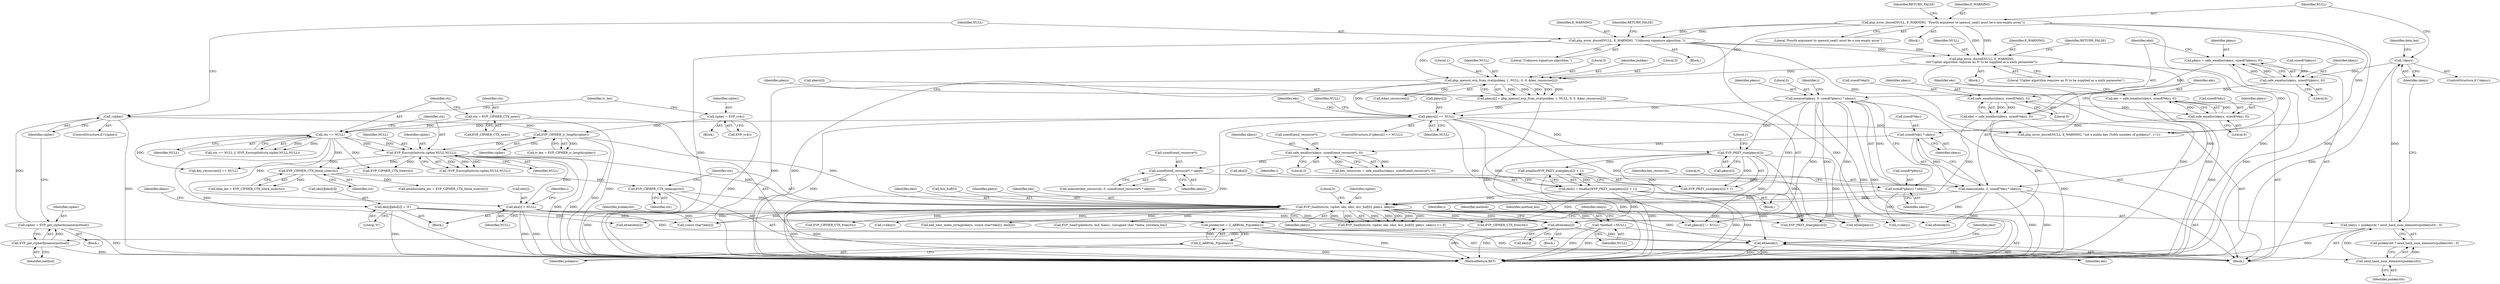 digraph "0_php_91826a311dd37f4c4e5d605fa7af331e80ddd4c3@pointer" {
"1000525" [label="(Call,efree(eks[i]))"];
"1000459" [label="(Call,eks[i] = NULL)"];
"1000337" [label="(Call,EVP_EncryptInit(ctx,cipher,NULL,NULL))"];
"1000333" [label="(Call,ctx == NULL)"];
"1000328" [label="(Call,ctx = EVP_CIPHER_CTX_new())"];
"1000299" [label="(Call,pkeys[i] == NULL)"];
"1000284" [label="(Call,pkeys[i] = php_openssl_evp_from_zval(pubkey, 1, NULL, 0, 0, &key_resources[i]))"];
"1000288" [label="(Call,php_openssl_evp_from_zval(pubkey, 1, NULL, 0, 0, &key_resources[i]))"];
"1000199" [label="(Call,php_error_docref(NULL, E_WARNING, \"Unknown signature algorithm.\"))"];
"1000180" [label="(Call,php_error_docref(NULL, E_WARNING, \"Fourth argument to openssl_seal() must be a non-empty array\"))"];
"1000221" [label="(Call,php_error_docref(NULL, E_WARNING,\n\t\t\t\t\"Cipher algorithm requires an IV to be supplied as a sixth parameter\"))"];
"1000272" [label="(Call,memset(pkeys, 0, sizeof(*pkeys) * nkeys))"];
"1000226" [label="(Call,pkeys = safe_emalloc(nkeys, sizeof(*pkeys), 0))"];
"1000228" [label="(Call,safe_emalloc(nkeys, sizeof(*pkeys), 0))"];
"1000177" [label="(Call,!nkeys)"];
"1000169" [label="(Call,nkeys = pubkeysht ? zend_hash_num_elements(pubkeysht) : 0)"];
"1000173" [label="(Call,zend_hash_num_elements(pubkeysht))"];
"1000165" [label="(Call,pubkeysht = Z_ARRVAL_P(pubkeys))"];
"1000167" [label="(Call,Z_ARRVAL_P(pubkeys))"];
"1000275" [label="(Call,sizeof(*pkeys) * nkeys)"];
"1000268" [label="(Call,sizeof(zend_resource*) * nkeys)"];
"1000260" [label="(Call,safe_emalloc(nkeys, sizeof(zend_resource*), 0))"];
"1000253" [label="(Call,sizeof(*eks) * nkeys)"];
"1000244" [label="(Call,safe_emalloc(nkeys, sizeof(*eks), 0))"];
"1000236" [label="(Call,safe_emalloc(nkeys, sizeof(*eksl), 0))"];
"1000211" [label="(Call,EVP_CIPHER_iv_length(cipher))"];
"1000206" [label="(Call,cipher = EVP_rc4())"];
"1000196" [label="(Call,!cipher)"];
"1000191" [label="(Call,cipher = EVP_get_cipherbyname(method))"];
"1000193" [label="(Call,EVP_get_cipherbyname(method))"];
"1000132" [label="(Call,*method =NULL)"];
"1000250" [label="(Call,memset(eks, 0, sizeof(*eks) * nkeys))"];
"1000242" [label="(Call,eks = safe_emalloc(nkeys, sizeof(*eks), 0))"];
"1000314" [label="(Call,eks[i] = emalloc(EVP_PKEY_size(pkeys[i]) + 1))"];
"1000318" [label="(Call,emalloc(EVP_PKEY_size(pkeys[i]) + 1))"];
"1000320" [label="(Call,EVP_PKEY_size(pkeys[i]))"];
"1000436" [label="(Call,eks[i][eksl[i]] = '\0')"];
"1000360" [label="(Call,EVP_SealInit(ctx, cipher, eks, eksl, &iv_buf[0], pkeys, nkeys))"];
"1000355" [label="(Call,EVP_CIPHER_CTX_cleanup(ctx))"];
"1000353" [label="(Call,EVP_CIPHER_CTX_block_size(ctx))"];
"1000234" [label="(Call,eksl = safe_emalloc(nkeys, sizeof(*eksl), 0))"];
"1000529" [label="(Call,efree(eks))"];
"1000166" [label="(Identifier,pubkeysht)"];
"1000293" [label="(Literal,0)"];
"1000272" [label="(Call,memset(pkeys, 0, sizeof(*pkeys) * nkeys))"];
"1000321" [label="(Call,pkeys[i])"];
"1000532" [label="(Identifier,eksl)"];
"1000221" [label="(Call,php_error_docref(NULL, E_WARNING,\n\t\t\t\t\"Cipher algorithm requires an IV to be supplied as a sixth parameter\"))"];
"1000203" [label="(Identifier,RETURN_FALSE)"];
"1000242" [label="(Call,eks = safe_emalloc(nkeys, sizeof(*eks), 0))"];
"1000343" [label="(Call,EVP_CIPHER_CTX_free(ctx))"];
"1000168" [label="(Identifier,pubkeys)"];
"1000246" [label="(Call,sizeof(*eks))"];
"1000501" [label="(Identifier,i)"];
"1000262" [label="(Call,sizeof(zend_resource*))"];
"1000356" [label="(Identifier,ctx)"];
"1000290" [label="(Literal,1)"];
"1000192" [label="(Identifier,cipher)"];
"1000374" [label="(Call,EVP_SealUpdate(ctx, buf, &len1, (unsigned char *)data, (int)data_len))"];
"1000524" [label="(Block,)"];
"1000194" [label="(Identifier,method)"];
"1000169" [label="(Call,nkeys = pubkeysht ? zend_hash_num_elements(pubkeysht) : 0)"];
"1000170" [label="(Identifier,nkeys)"];
"1000351" [label="(Call,data_len + EVP_CIPHER_CTX_block_size(ctx))"];
"1000238" [label="(Call,sizeof(*eksl))"];
"1000326" [label="(Identifier,i)"];
"1000209" [label="(Call,iv_len = EVP_CIPHER_iv_length(cipher))"];
"1000195" [label="(ControlStructure,if (!cipher))"];
"1000165" [label="(Call,pubkeysht = Z_ARRVAL_P(pubkeys))"];
"1000132" [label="(Call,*method =NULL)"];
"1000510" [label="(Call,pkeys[i] != NULL)"];
"1000252" [label="(Literal,0)"];
"1000178" [label="(Identifier,nkeys)"];
"1000167" [label="(Call,Z_ARRVAL_P(pubkeys))"];
"1000364" [label="(Identifier,eksl)"];
"1000180" [label="(Call,php_error_docref(NULL, E_WARNING, \"Fourth argument to openssl_seal() must be a non-empty array\"))"];
"1000353" [label="(Call,EVP_CIPHER_CTX_block_size(ctx))"];
"1000533" [label="(Call,efree(pkeys))"];
"1000460" [label="(Call,eks[i])"];
"1000260" [label="(Call,safe_emalloc(nkeys, sizeof(zend_resource*), 0))"];
"1000234" [label="(Call,eksl = safe_emalloc(nkeys, sizeof(*eksl), 0))"];
"1000134" [label="(Identifier,NULL)"];
"1000370" [label="(Identifier,nkeys)"];
"1000362" [label="(Identifier,cipher)"];
"1000191" [label="(Call,cipher = EVP_get_cipherbyname(method))"];
"1000320" [label="(Call,EVP_PKEY_size(pkeys[i]))"];
"1000284" [label="(Call,pkeys[i] = php_openssl_evp_from_zval(pubkey, 1, NULL, 0, 0, &key_resources[i]))"];
"1000226" [label="(Call,pkeys = safe_emalloc(nkeys, sizeof(*pkeys), 0))"];
"1000268" [label="(Call,sizeof(zend_resource*) * nkeys)"];
"1000197" [label="(Identifier,cipher)"];
"1000525" [label="(Call,efree(eks[i]))"];
"1000315" [label="(Call,eks[i])"];
"1000177" [label="(Call,!nkeys)"];
"1000212" [label="(Identifier,cipher)"];
"1000294" [label="(Call,&key_resources[i])"];
"1000291" [label="(Identifier,NULL)"];
"1000251" [label="(Identifier,eks)"];
"1000259" [label="(Identifier,key_resources)"];
"1000208" [label="(Call,EVP_rc4())"];
"1000446" [label="(Identifier,ekeys)"];
"1000244" [label="(Call,safe_emalloc(nkeys, sizeof(*eks), 0))"];
"1000220" [label="(Block,)"];
"1000249" [label="(Literal,0)"];
"1000330" [label="(Call,EVP_CIPHER_CTX_new())"];
"1000237" [label="(Identifier,nkeys)"];
"1000261" [label="(Identifier,nkeys)"];
"1000171" [label="(Call,pubkeysht ? zend_hash_num_elements(pubkeysht) : 0)"];
"1000279" [label="(Identifier,nkeys)"];
"1000241" [label="(Literal,0)"];
"1000332" [label="(Call,ctx == NULL || !EVP_EncryptInit(ctx,cipher,NULL,NULL))"];
"1000207" [label="(Identifier,cipher)"];
"1000182" [label="(Identifier,E_WARNING)"];
"1000183" [label="(Literal,\"Fourth argument to openssl_seal() must be a non-empty array\")"];
"1000531" [label="(Call,efree(eksl))"];
"1000200" [label="(Identifier,NULL)"];
"1000361" [label="(Identifier,ctx)"];
"1000264" [label="(Literal,0)"];
"1000184" [label="(Identifier,RETURN_FALSE)"];
"1000336" [label="(Call,!EVP_EncryptInit(ctx,cipher,NULL,NULL))"];
"1000257" [label="(Identifier,nkeys)"];
"1000205" [label="(Block,)"];
"1000245" [label="(Identifier,nkeys)"];
"1000459" [label="(Call,eks[i] = NULL)"];
"1000224" [label="(Literal,\"Cipher algorithm requires an IV to be supplied as a sixth parameter\")"];
"1000292" [label="(Literal,0)"];
"1000340" [label="(Identifier,NULL)"];
"1000186" [label="(Identifier,data_len)"];
"1000365" [label="(Call,&iv_buf[0])"];
"1000497" [label="(Call,i<nkeys)"];
"1000463" [label="(Identifier,NULL)"];
"1000300" [label="(Call,pkeys[i])"];
"1000359" [label="(Call,EVP_SealInit(ctx, cipher, eks, eksl, &iv_buf[0], pkeys, nkeys) <= 0)"];
"1000206" [label="(Call,cipher = EVP_rc4())"];
"1000210" [label="(Identifier,iv_len)"];
"1000354" [label="(Identifier,ctx)"];
"1000335" [label="(Identifier,NULL)"];
"1000299" [label="(Call,pkeys[i] == NULL)"];
"1000137" [label="(Identifier,method_len)"];
"1000181" [label="(Identifier,NULL)"];
"1000329" [label="(Identifier,ctx)"];
"1000305" [label="(Call,php_error_docref(NULL, E_WARNING, \"not a public key (%dth member of pubkeys)\", i+1))"];
"1000190" [label="(Block,)"];
"1000258" [label="(Call,key_resources = safe_emalloc(nkeys, sizeof(zend_resource*), 0))"];
"1000324" [label="(Literal,1)"];
"1000301" [label="(Identifier,pkeys)"];
"1000369" [label="(Identifier,pkeys)"];
"1000490" [label="(Call,EVP_CIPHER_CTX_free(ctx))"];
"1000444" [label="(Literal,'\0')"];
"1000276" [label="(Call,sizeof(*pkeys))"];
"1000228" [label="(Call,safe_emalloc(nkeys, sizeof(*pkeys), 0))"];
"1000179" [label="(Block,)"];
"1000271" [label="(Identifier,nkeys)"];
"1000318" [label="(Call,emalloc(EVP_PKEY_size(pkeys[i]) + 1))"];
"1000227" [label="(Identifier,pkeys)"];
"1000201" [label="(Identifier,E_WARNING)"];
"1000196" [label="(Call,!cipher)"];
"1000288" [label="(Call,php_openssl_evp_from_zval(pubkey, 1, NULL, 0, 0, &key_resources[i]))"];
"1000243" [label="(Identifier,eks)"];
"1000436" [label="(Call,eks[i][eksl[i]] = '\0')"];
"1000537" [label="(MethodReturn,RET)"];
"1000341" [label="(Identifier,NULL)"];
"1000199" [label="(Call,php_error_docref(NULL, E_WARNING, \"Unknown signature algorithm.\"))"];
"1000273" [label="(Identifier,pkeys)"];
"1000338" [label="(Identifier,ctx)"];
"1000275" [label="(Call,sizeof(*pkeys) * nkeys)"];
"1000176" [label="(ControlStructure,if (!nkeys))"];
"1000236" [label="(Call,safe_emalloc(nkeys, sizeof(*eksl), 0))"];
"1000174" [label="(Identifier,pubkeysht)"];
"1000316" [label="(Identifier,eks)"];
"1000223" [label="(Identifier,E_WARNING)"];
"1000225" [label="(Identifier,RETURN_FALSE)"];
"1000355" [label="(Call,EVP_CIPHER_CTX_cleanup(ctx))"];
"1000363" [label="(Identifier,eks)"];
"1000193" [label="(Call,EVP_get_cipherbyname(method))"];
"1000516" [label="(Call,EVP_PKEY_free(pkeys[i]))"];
"1000222" [label="(Identifier,NULL)"];
"1000360" [label="(Call,EVP_SealInit(ctx, cipher, eks, eksl, &iv_buf[0], pkeys, nkeys))"];
"1000505" [label="(Call,key_resources[i] == NULL)"];
"1000235" [label="(Identifier,eksl)"];
"1000306" [label="(Identifier,NULL)"];
"1000211" [label="(Call,EVP_CIPHER_iv_length(cipher))"];
"1000434" [label="(Identifier,i)"];
"1000435" [label="(Block,)"];
"1000202" [label="(Literal,\"Unknown signature algorithm.\")"];
"1000233" [label="(Literal,0)"];
"1000396" [label="(Call,EVP_CIPHER_CTX_free(ctx))"];
"1000105" [label="(Block,)"];
"1000173" [label="(Call,zend_hash_num_elements(pubkeysht))"];
"1000430" [label="(Call,i<nkeys)"];
"1000289" [label="(Identifier,pubkey)"];
"1000230" [label="(Call,sizeof(*pkeys))"];
"1000229" [label="(Identifier,nkeys)"];
"1000455" [label="(Call,efree(eks[i]))"];
"1000285" [label="(Call,pkeys[i])"];
"1000445" [label="(Call,add_next_index_stringl(ekeys, (const char*)eks[i], eksl[i]))"];
"1000371" [label="(Literal,0)"];
"1000254" [label="(Call,sizeof(*eks))"];
"1000253" [label="(Call,sizeof(*eks) * nkeys)"];
"1000437" [label="(Call,eks[i][eksl[i]])"];
"1000303" [label="(Identifier,NULL)"];
"1000530" [label="(Identifier,eks)"];
"1000334" [label="(Identifier,ctx)"];
"1000283" [label="(Block,)"];
"1000447" [label="(Call,(const char*)eks[i])"];
"1000333" [label="(Call,ctx == NULL)"];
"1000314" [label="(Call,eks[i] = emalloc(EVP_PKEY_size(pkeys[i]) + 1))"];
"1000269" [label="(Call,sizeof(zend_resource*))"];
"1000526" [label="(Call,eks[i])"];
"1000274" [label="(Literal,0)"];
"1000350" [label="(Call,emalloc(data_len + EVP_CIPHER_CTX_block_size(ctx)))"];
"1000133" [label="(Identifier,method)"];
"1000250" [label="(Call,memset(eks, 0, sizeof(*eks) * nkeys))"];
"1000298" [label="(ControlStructure,if (pkeys[i] == NULL))"];
"1000281" [label="(Identifier,i)"];
"1000339" [label="(Identifier,cipher)"];
"1000328" [label="(Call,ctx = EVP_CIPHER_CTX_new())"];
"1000198" [label="(Block,)"];
"1000265" [label="(Call,memset(key_resources, 0, sizeof(zend_resource*) * nkeys))"];
"1000529" [label="(Call,efree(eks))"];
"1000337" [label="(Call,EVP_EncryptInit(ctx,cipher,NULL,NULL))"];
"1000319" [label="(Call,EVP_PKEY_size(pkeys[i]) + 1)"];
"1000525" -> "1000524"  [label="AST: "];
"1000525" -> "1000526"  [label="CFG: "];
"1000526" -> "1000525"  [label="AST: "];
"1000501" -> "1000525"  [label="CFG: "];
"1000525" -> "1000537"  [label="DDG: "];
"1000525" -> "1000537"  [label="DDG: "];
"1000459" -> "1000525"  [label="DDG: "];
"1000250" -> "1000525"  [label="DDG: "];
"1000314" -> "1000525"  [label="DDG: "];
"1000436" -> "1000525"  [label="DDG: "];
"1000360" -> "1000525"  [label="DDG: "];
"1000525" -> "1000529"  [label="DDG: "];
"1000459" -> "1000435"  [label="AST: "];
"1000459" -> "1000463"  [label="CFG: "];
"1000460" -> "1000459"  [label="AST: "];
"1000463" -> "1000459"  [label="AST: "];
"1000434" -> "1000459"  [label="CFG: "];
"1000459" -> "1000537"  [label="DDG: "];
"1000459" -> "1000537"  [label="DDG: "];
"1000459" -> "1000447"  [label="DDG: "];
"1000337" -> "1000459"  [label="DDG: "];
"1000333" -> "1000459"  [label="DDG: "];
"1000459" -> "1000529"  [label="DDG: "];
"1000337" -> "1000336"  [label="AST: "];
"1000337" -> "1000341"  [label="CFG: "];
"1000338" -> "1000337"  [label="AST: "];
"1000339" -> "1000337"  [label="AST: "];
"1000340" -> "1000337"  [label="AST: "];
"1000341" -> "1000337"  [label="AST: "];
"1000336" -> "1000337"  [label="CFG: "];
"1000337" -> "1000537"  [label="DDG: "];
"1000337" -> "1000537"  [label="DDG: "];
"1000337" -> "1000336"  [label="DDG: "];
"1000337" -> "1000336"  [label="DDG: "];
"1000337" -> "1000336"  [label="DDG: "];
"1000333" -> "1000337"  [label="DDG: "];
"1000333" -> "1000337"  [label="DDG: "];
"1000211" -> "1000337"  [label="DDG: "];
"1000337" -> "1000343"  [label="DDG: "];
"1000337" -> "1000353"  [label="DDG: "];
"1000337" -> "1000360"  [label="DDG: "];
"1000337" -> "1000505"  [label="DDG: "];
"1000333" -> "1000332"  [label="AST: "];
"1000333" -> "1000335"  [label="CFG: "];
"1000334" -> "1000333"  [label="AST: "];
"1000335" -> "1000333"  [label="AST: "];
"1000338" -> "1000333"  [label="CFG: "];
"1000332" -> "1000333"  [label="CFG: "];
"1000333" -> "1000537"  [label="DDG: "];
"1000333" -> "1000332"  [label="DDG: "];
"1000333" -> "1000332"  [label="DDG: "];
"1000328" -> "1000333"  [label="DDG: "];
"1000299" -> "1000333"  [label="DDG: "];
"1000333" -> "1000343"  [label="DDG: "];
"1000333" -> "1000353"  [label="DDG: "];
"1000333" -> "1000505"  [label="DDG: "];
"1000328" -> "1000105"  [label="AST: "];
"1000328" -> "1000330"  [label="CFG: "];
"1000329" -> "1000328"  [label="AST: "];
"1000330" -> "1000328"  [label="AST: "];
"1000334" -> "1000328"  [label="CFG: "];
"1000328" -> "1000537"  [label="DDG: "];
"1000299" -> "1000298"  [label="AST: "];
"1000299" -> "1000303"  [label="CFG: "];
"1000300" -> "1000299"  [label="AST: "];
"1000303" -> "1000299"  [label="AST: "];
"1000306" -> "1000299"  [label="CFG: "];
"1000316" -> "1000299"  [label="CFG: "];
"1000299" -> "1000537"  [label="DDG: "];
"1000299" -> "1000537"  [label="DDG: "];
"1000284" -> "1000299"  [label="DDG: "];
"1000272" -> "1000299"  [label="DDG: "];
"1000288" -> "1000299"  [label="DDG: "];
"1000299" -> "1000305"  [label="DDG: "];
"1000299" -> "1000320"  [label="DDG: "];
"1000299" -> "1000510"  [label="DDG: "];
"1000299" -> "1000516"  [label="DDG: "];
"1000299" -> "1000533"  [label="DDG: "];
"1000284" -> "1000283"  [label="AST: "];
"1000284" -> "1000288"  [label="CFG: "];
"1000285" -> "1000284"  [label="AST: "];
"1000288" -> "1000284"  [label="AST: "];
"1000301" -> "1000284"  [label="CFG: "];
"1000284" -> "1000537"  [label="DDG: "];
"1000288" -> "1000284"  [label="DDG: "];
"1000288" -> "1000284"  [label="DDG: "];
"1000288" -> "1000284"  [label="DDG: "];
"1000288" -> "1000284"  [label="DDG: "];
"1000288" -> "1000284"  [label="DDG: "];
"1000288" -> "1000294"  [label="CFG: "];
"1000289" -> "1000288"  [label="AST: "];
"1000290" -> "1000288"  [label="AST: "];
"1000291" -> "1000288"  [label="AST: "];
"1000292" -> "1000288"  [label="AST: "];
"1000293" -> "1000288"  [label="AST: "];
"1000294" -> "1000288"  [label="AST: "];
"1000288" -> "1000537"  [label="DDG: "];
"1000288" -> "1000537"  [label="DDG: "];
"1000199" -> "1000288"  [label="DDG: "];
"1000180" -> "1000288"  [label="DDG: "];
"1000221" -> "1000288"  [label="DDG: "];
"1000199" -> "1000198"  [label="AST: "];
"1000199" -> "1000202"  [label="CFG: "];
"1000200" -> "1000199"  [label="AST: "];
"1000201" -> "1000199"  [label="AST: "];
"1000202" -> "1000199"  [label="AST: "];
"1000203" -> "1000199"  [label="CFG: "];
"1000199" -> "1000537"  [label="DDG: "];
"1000199" -> "1000537"  [label="DDG: "];
"1000180" -> "1000199"  [label="DDG: "];
"1000180" -> "1000199"  [label="DDG: "];
"1000199" -> "1000221"  [label="DDG: "];
"1000199" -> "1000221"  [label="DDG: "];
"1000199" -> "1000305"  [label="DDG: "];
"1000180" -> "1000179"  [label="AST: "];
"1000180" -> "1000183"  [label="CFG: "];
"1000181" -> "1000180"  [label="AST: "];
"1000182" -> "1000180"  [label="AST: "];
"1000183" -> "1000180"  [label="AST: "];
"1000184" -> "1000180"  [label="CFG: "];
"1000180" -> "1000537"  [label="DDG: "];
"1000180" -> "1000537"  [label="DDG: "];
"1000180" -> "1000221"  [label="DDG: "];
"1000180" -> "1000221"  [label="DDG: "];
"1000180" -> "1000305"  [label="DDG: "];
"1000221" -> "1000220"  [label="AST: "];
"1000221" -> "1000224"  [label="CFG: "];
"1000222" -> "1000221"  [label="AST: "];
"1000223" -> "1000221"  [label="AST: "];
"1000224" -> "1000221"  [label="AST: "];
"1000225" -> "1000221"  [label="CFG: "];
"1000221" -> "1000537"  [label="DDG: "];
"1000221" -> "1000537"  [label="DDG: "];
"1000221" -> "1000305"  [label="DDG: "];
"1000272" -> "1000105"  [label="AST: "];
"1000272" -> "1000275"  [label="CFG: "];
"1000273" -> "1000272"  [label="AST: "];
"1000274" -> "1000272"  [label="AST: "];
"1000275" -> "1000272"  [label="AST: "];
"1000281" -> "1000272"  [label="CFG: "];
"1000272" -> "1000537"  [label="DDG: "];
"1000272" -> "1000537"  [label="DDG: "];
"1000226" -> "1000272"  [label="DDG: "];
"1000275" -> "1000272"  [label="DDG: "];
"1000272" -> "1000320"  [label="DDG: "];
"1000272" -> "1000360"  [label="DDG: "];
"1000272" -> "1000510"  [label="DDG: "];
"1000272" -> "1000516"  [label="DDG: "];
"1000272" -> "1000533"  [label="DDG: "];
"1000226" -> "1000105"  [label="AST: "];
"1000226" -> "1000228"  [label="CFG: "];
"1000227" -> "1000226"  [label="AST: "];
"1000228" -> "1000226"  [label="AST: "];
"1000235" -> "1000226"  [label="CFG: "];
"1000226" -> "1000537"  [label="DDG: "];
"1000228" -> "1000226"  [label="DDG: "];
"1000228" -> "1000226"  [label="DDG: "];
"1000228" -> "1000233"  [label="CFG: "];
"1000229" -> "1000228"  [label="AST: "];
"1000230" -> "1000228"  [label="AST: "];
"1000233" -> "1000228"  [label="AST: "];
"1000177" -> "1000228"  [label="DDG: "];
"1000228" -> "1000236"  [label="DDG: "];
"1000177" -> "1000176"  [label="AST: "];
"1000177" -> "1000178"  [label="CFG: "];
"1000178" -> "1000177"  [label="AST: "];
"1000181" -> "1000177"  [label="CFG: "];
"1000186" -> "1000177"  [label="CFG: "];
"1000177" -> "1000537"  [label="DDG: "];
"1000169" -> "1000177"  [label="DDG: "];
"1000169" -> "1000105"  [label="AST: "];
"1000169" -> "1000171"  [label="CFG: "];
"1000170" -> "1000169"  [label="AST: "];
"1000171" -> "1000169"  [label="AST: "];
"1000178" -> "1000169"  [label="CFG: "];
"1000169" -> "1000537"  [label="DDG: "];
"1000173" -> "1000169"  [label="DDG: "];
"1000173" -> "1000171"  [label="AST: "];
"1000173" -> "1000174"  [label="CFG: "];
"1000174" -> "1000173"  [label="AST: "];
"1000171" -> "1000173"  [label="CFG: "];
"1000173" -> "1000171"  [label="DDG: "];
"1000165" -> "1000173"  [label="DDG: "];
"1000165" -> "1000105"  [label="AST: "];
"1000165" -> "1000167"  [label="CFG: "];
"1000166" -> "1000165"  [label="AST: "];
"1000167" -> "1000165"  [label="AST: "];
"1000170" -> "1000165"  [label="CFG: "];
"1000165" -> "1000537"  [label="DDG: "];
"1000167" -> "1000165"  [label="DDG: "];
"1000167" -> "1000168"  [label="CFG: "];
"1000168" -> "1000167"  [label="AST: "];
"1000167" -> "1000537"  [label="DDG: "];
"1000275" -> "1000279"  [label="CFG: "];
"1000276" -> "1000275"  [label="AST: "];
"1000279" -> "1000275"  [label="AST: "];
"1000268" -> "1000275"  [label="DDG: "];
"1000275" -> "1000360"  [label="DDG: "];
"1000275" -> "1000497"  [label="DDG: "];
"1000268" -> "1000265"  [label="AST: "];
"1000268" -> "1000271"  [label="CFG: "];
"1000269" -> "1000268"  [label="AST: "];
"1000271" -> "1000268"  [label="AST: "];
"1000265" -> "1000268"  [label="CFG: "];
"1000268" -> "1000265"  [label="DDG: "];
"1000260" -> "1000268"  [label="DDG: "];
"1000260" -> "1000258"  [label="AST: "];
"1000260" -> "1000264"  [label="CFG: "];
"1000261" -> "1000260"  [label="AST: "];
"1000262" -> "1000260"  [label="AST: "];
"1000264" -> "1000260"  [label="AST: "];
"1000258" -> "1000260"  [label="CFG: "];
"1000260" -> "1000258"  [label="DDG: "];
"1000260" -> "1000258"  [label="DDG: "];
"1000253" -> "1000260"  [label="DDG: "];
"1000253" -> "1000250"  [label="AST: "];
"1000253" -> "1000257"  [label="CFG: "];
"1000254" -> "1000253"  [label="AST: "];
"1000257" -> "1000253"  [label="AST: "];
"1000250" -> "1000253"  [label="CFG: "];
"1000253" -> "1000250"  [label="DDG: "];
"1000244" -> "1000253"  [label="DDG: "];
"1000244" -> "1000242"  [label="AST: "];
"1000244" -> "1000249"  [label="CFG: "];
"1000245" -> "1000244"  [label="AST: "];
"1000246" -> "1000244"  [label="AST: "];
"1000249" -> "1000244"  [label="AST: "];
"1000242" -> "1000244"  [label="CFG: "];
"1000244" -> "1000242"  [label="DDG: "];
"1000244" -> "1000242"  [label="DDG: "];
"1000236" -> "1000244"  [label="DDG: "];
"1000236" -> "1000234"  [label="AST: "];
"1000236" -> "1000241"  [label="CFG: "];
"1000237" -> "1000236"  [label="AST: "];
"1000238" -> "1000236"  [label="AST: "];
"1000241" -> "1000236"  [label="AST: "];
"1000234" -> "1000236"  [label="CFG: "];
"1000236" -> "1000234"  [label="DDG: "];
"1000236" -> "1000234"  [label="DDG: "];
"1000211" -> "1000209"  [label="AST: "];
"1000211" -> "1000212"  [label="CFG: "];
"1000212" -> "1000211"  [label="AST: "];
"1000209" -> "1000211"  [label="CFG: "];
"1000211" -> "1000537"  [label="DDG: "];
"1000211" -> "1000209"  [label="DDG: "];
"1000206" -> "1000211"  [label="DDG: "];
"1000196" -> "1000211"  [label="DDG: "];
"1000211" -> "1000360"  [label="DDG: "];
"1000206" -> "1000205"  [label="AST: "];
"1000206" -> "1000208"  [label="CFG: "];
"1000207" -> "1000206"  [label="AST: "];
"1000208" -> "1000206"  [label="AST: "];
"1000210" -> "1000206"  [label="CFG: "];
"1000206" -> "1000537"  [label="DDG: "];
"1000196" -> "1000195"  [label="AST: "];
"1000196" -> "1000197"  [label="CFG: "];
"1000197" -> "1000196"  [label="AST: "];
"1000200" -> "1000196"  [label="CFG: "];
"1000210" -> "1000196"  [label="CFG: "];
"1000196" -> "1000537"  [label="DDG: "];
"1000191" -> "1000196"  [label="DDG: "];
"1000191" -> "1000190"  [label="AST: "];
"1000191" -> "1000193"  [label="CFG: "];
"1000192" -> "1000191"  [label="AST: "];
"1000193" -> "1000191"  [label="AST: "];
"1000197" -> "1000191"  [label="CFG: "];
"1000191" -> "1000537"  [label="DDG: "];
"1000193" -> "1000191"  [label="DDG: "];
"1000193" -> "1000194"  [label="CFG: "];
"1000194" -> "1000193"  [label="AST: "];
"1000193" -> "1000537"  [label="DDG: "];
"1000132" -> "1000193"  [label="DDG: "];
"1000132" -> "1000105"  [label="AST: "];
"1000132" -> "1000134"  [label="CFG: "];
"1000133" -> "1000132"  [label="AST: "];
"1000134" -> "1000132"  [label="AST: "];
"1000137" -> "1000132"  [label="CFG: "];
"1000132" -> "1000537"  [label="DDG: "];
"1000132" -> "1000537"  [label="DDG: "];
"1000250" -> "1000105"  [label="AST: "];
"1000251" -> "1000250"  [label="AST: "];
"1000252" -> "1000250"  [label="AST: "];
"1000259" -> "1000250"  [label="CFG: "];
"1000250" -> "1000537"  [label="DDG: "];
"1000250" -> "1000537"  [label="DDG: "];
"1000242" -> "1000250"  [label="DDG: "];
"1000250" -> "1000360"  [label="DDG: "];
"1000250" -> "1000529"  [label="DDG: "];
"1000242" -> "1000105"  [label="AST: "];
"1000243" -> "1000242"  [label="AST: "];
"1000251" -> "1000242"  [label="CFG: "];
"1000242" -> "1000537"  [label="DDG: "];
"1000314" -> "1000283"  [label="AST: "];
"1000314" -> "1000318"  [label="CFG: "];
"1000315" -> "1000314"  [label="AST: "];
"1000318" -> "1000314"  [label="AST: "];
"1000326" -> "1000314"  [label="CFG: "];
"1000314" -> "1000537"  [label="DDG: "];
"1000314" -> "1000537"  [label="DDG: "];
"1000318" -> "1000314"  [label="DDG: "];
"1000314" -> "1000360"  [label="DDG: "];
"1000314" -> "1000447"  [label="DDG: "];
"1000314" -> "1000529"  [label="DDG: "];
"1000318" -> "1000319"  [label="CFG: "];
"1000319" -> "1000318"  [label="AST: "];
"1000318" -> "1000537"  [label="DDG: "];
"1000320" -> "1000318"  [label="DDG: "];
"1000320" -> "1000319"  [label="AST: "];
"1000320" -> "1000321"  [label="CFG: "];
"1000321" -> "1000320"  [label="AST: "];
"1000324" -> "1000320"  [label="CFG: "];
"1000320" -> "1000537"  [label="DDG: "];
"1000320" -> "1000319"  [label="DDG: "];
"1000320" -> "1000360"  [label="DDG: "];
"1000320" -> "1000510"  [label="DDG: "];
"1000320" -> "1000516"  [label="DDG: "];
"1000320" -> "1000533"  [label="DDG: "];
"1000436" -> "1000435"  [label="AST: "];
"1000436" -> "1000444"  [label="CFG: "];
"1000437" -> "1000436"  [label="AST: "];
"1000444" -> "1000436"  [label="AST: "];
"1000446" -> "1000436"  [label="CFG: "];
"1000436" -> "1000537"  [label="DDG: "];
"1000436" -> "1000447"  [label="DDG: "];
"1000436" -> "1000455"  [label="DDG: "];
"1000360" -> "1000359"  [label="AST: "];
"1000360" -> "1000370"  [label="CFG: "];
"1000361" -> "1000360"  [label="AST: "];
"1000362" -> "1000360"  [label="AST: "];
"1000363" -> "1000360"  [label="AST: "];
"1000364" -> "1000360"  [label="AST: "];
"1000365" -> "1000360"  [label="AST: "];
"1000369" -> "1000360"  [label="AST: "];
"1000370" -> "1000360"  [label="AST: "];
"1000371" -> "1000360"  [label="CFG: "];
"1000360" -> "1000537"  [label="DDG: "];
"1000360" -> "1000537"  [label="DDG: "];
"1000360" -> "1000359"  [label="DDG: "];
"1000360" -> "1000359"  [label="DDG: "];
"1000360" -> "1000359"  [label="DDG: "];
"1000360" -> "1000359"  [label="DDG: "];
"1000360" -> "1000359"  [label="DDG: "];
"1000360" -> "1000359"  [label="DDG: "];
"1000360" -> "1000359"  [label="DDG: "];
"1000355" -> "1000360"  [label="DDG: "];
"1000234" -> "1000360"  [label="DDG: "];
"1000360" -> "1000374"  [label="DDG: "];
"1000360" -> "1000396"  [label="DDG: "];
"1000360" -> "1000430"  [label="DDG: "];
"1000360" -> "1000447"  [label="DDG: "];
"1000360" -> "1000445"  [label="DDG: "];
"1000360" -> "1000455"  [label="DDG: "];
"1000360" -> "1000490"  [label="DDG: "];
"1000360" -> "1000497"  [label="DDG: "];
"1000360" -> "1000510"  [label="DDG: "];
"1000360" -> "1000516"  [label="DDG: "];
"1000360" -> "1000529"  [label="DDG: "];
"1000360" -> "1000531"  [label="DDG: "];
"1000360" -> "1000533"  [label="DDG: "];
"1000355" -> "1000105"  [label="AST: "];
"1000355" -> "1000356"  [label="CFG: "];
"1000356" -> "1000355"  [label="AST: "];
"1000361" -> "1000355"  [label="CFG: "];
"1000355" -> "1000537"  [label="DDG: "];
"1000353" -> "1000355"  [label="DDG: "];
"1000353" -> "1000351"  [label="AST: "];
"1000353" -> "1000354"  [label="CFG: "];
"1000354" -> "1000353"  [label="AST: "];
"1000351" -> "1000353"  [label="CFG: "];
"1000353" -> "1000350"  [label="DDG: "];
"1000353" -> "1000351"  [label="DDG: "];
"1000234" -> "1000105"  [label="AST: "];
"1000235" -> "1000234"  [label="AST: "];
"1000243" -> "1000234"  [label="CFG: "];
"1000234" -> "1000537"  [label="DDG: "];
"1000234" -> "1000531"  [label="DDG: "];
"1000529" -> "1000105"  [label="AST: "];
"1000529" -> "1000530"  [label="CFG: "];
"1000530" -> "1000529"  [label="AST: "];
"1000532" -> "1000529"  [label="CFG: "];
"1000529" -> "1000537"  [label="DDG: "];
"1000529" -> "1000537"  [label="DDG: "];
}
